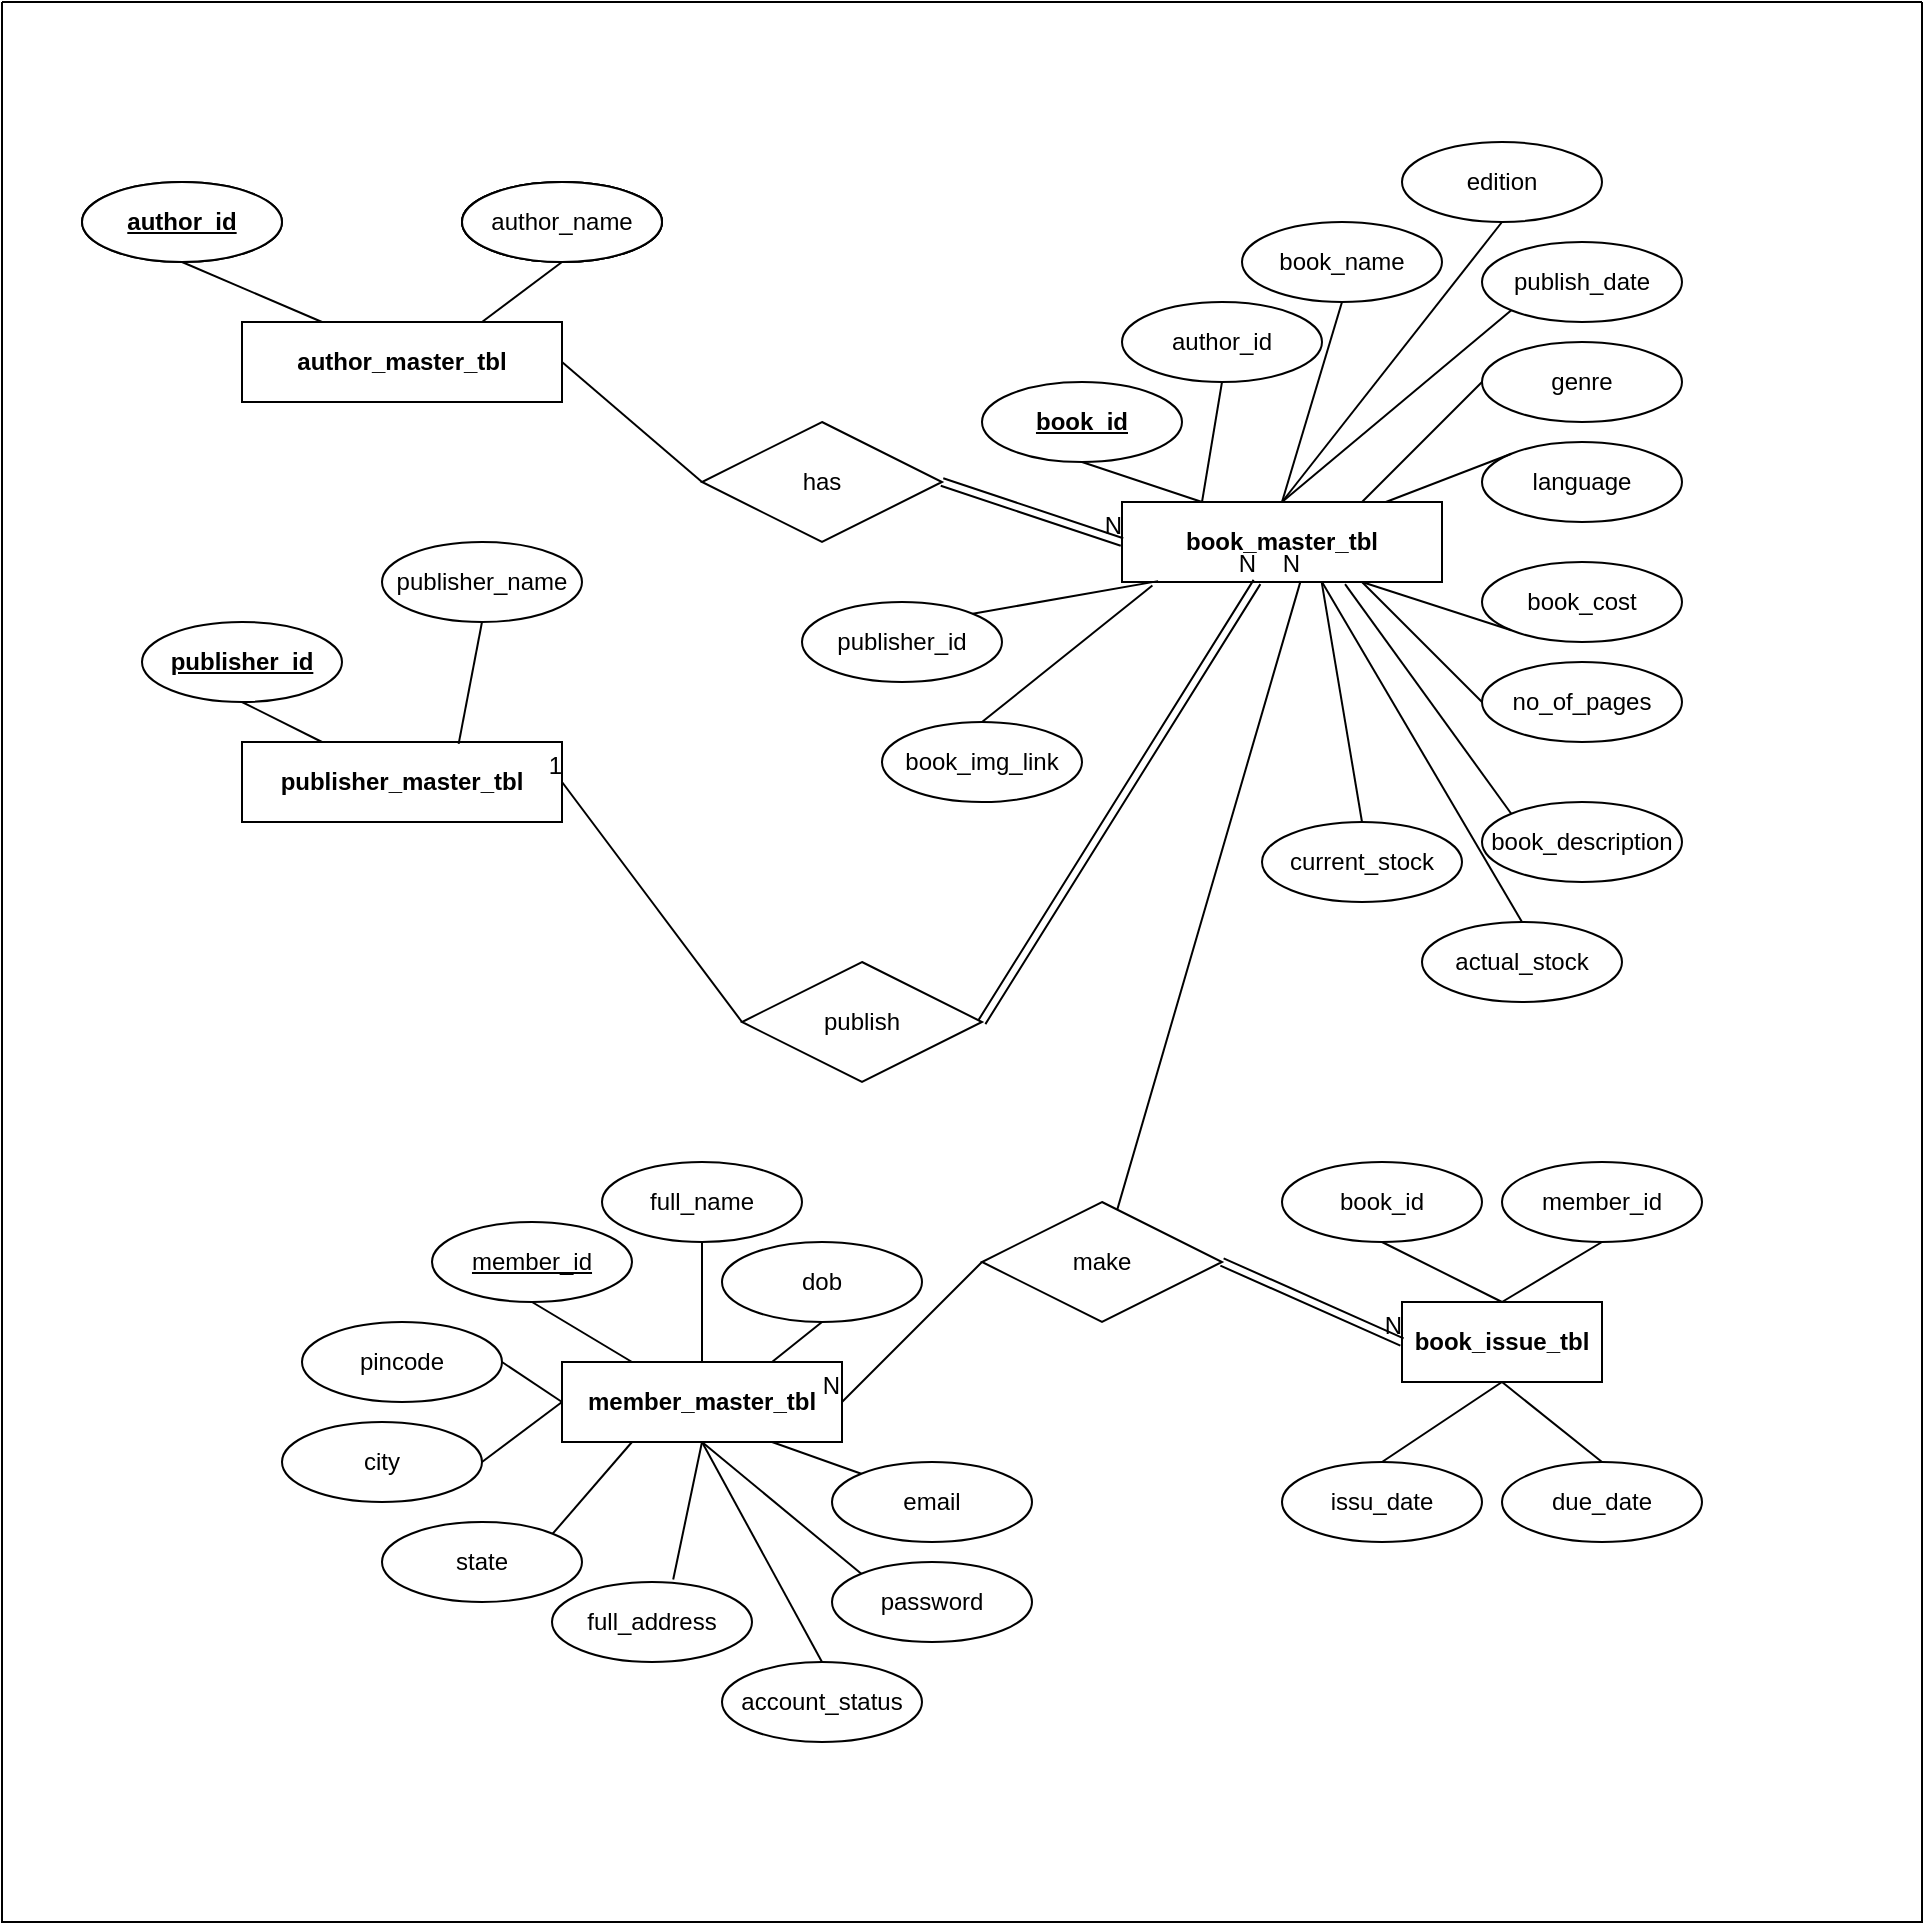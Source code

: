 <mxfile version="20.2.2" type="github">
  <diagram id="R2lEEEUBdFMjLlhIrx00" name="Page-1">
    <mxGraphModel dx="3693" dy="1500" grid="1" gridSize="10" guides="1" tooltips="1" connect="1" arrows="1" fold="1" page="1" pageScale="1" pageWidth="850" pageHeight="1100" math="0" shadow="0" extFonts="Permanent Marker^https://fonts.googleapis.com/css?family=Permanent+Marker">
      <root>
        <mxCell id="0" />
        <mxCell id="1" parent="0" />
        <mxCell id="B7UTvW_qkSByUbEo1cU8-1" value="&lt;span style=&quot;font-weight: 700;&quot;&gt;author_master_tbl&lt;/span&gt;" style="whiteSpace=wrap;html=1;align=center;" vertex="1" parent="1">
          <mxGeometry x="120" y="160" width="160" height="40" as="geometry" />
        </mxCell>
        <mxCell id="B7UTvW_qkSByUbEo1cU8-2" value="&lt;span style=&quot;font-weight: 700; text-align: left;&quot;&gt;author_id&lt;/span&gt;" style="ellipse;whiteSpace=wrap;html=1;align=center;fontStyle=4;" vertex="1" parent="1">
          <mxGeometry x="40" y="90" width="100" height="40" as="geometry" />
        </mxCell>
        <mxCell id="B7UTvW_qkSByUbEo1cU8-3" value="&lt;span style=&quot;text-align: left;&quot;&gt;author_name&lt;/span&gt;" style="ellipse;whiteSpace=wrap;html=1;align=center;" vertex="1" parent="1">
          <mxGeometry x="230" y="90" width="100" height="40" as="geometry" />
        </mxCell>
        <mxCell id="B7UTvW_qkSByUbEo1cU8-4" value="" style="endArrow=none;html=1;rounded=0;exitX=0.5;exitY=1;exitDx=0;exitDy=0;entryX=0.25;entryY=0;entryDx=0;entryDy=0;" edge="1" parent="1" source="B7UTvW_qkSByUbEo1cU8-2" target="B7UTvW_qkSByUbEo1cU8-1">
          <mxGeometry relative="1" as="geometry">
            <mxPoint x="30" y="290" as="sourcePoint" />
            <mxPoint x="190" y="290" as="targetPoint" />
          </mxGeometry>
        </mxCell>
        <mxCell id="B7UTvW_qkSByUbEo1cU8-6" value="has" style="shape=rhombus;perimeter=rhombusPerimeter;whiteSpace=wrap;html=1;align=center;" vertex="1" parent="1">
          <mxGeometry x="350" y="210" width="120" height="60" as="geometry" />
        </mxCell>
        <mxCell id="B7UTvW_qkSByUbEo1cU8-9" value="" style="endArrow=none;html=1;rounded=0;exitX=0.5;exitY=1;exitDx=0;exitDy=0;entryX=0.75;entryY=0;entryDx=0;entryDy=0;" edge="1" parent="1" source="B7UTvW_qkSByUbEo1cU8-3" target="B7UTvW_qkSByUbEo1cU8-1">
          <mxGeometry relative="1" as="geometry">
            <mxPoint x="100" y="140.0" as="sourcePoint" />
            <mxPoint x="170.0" y="170.0" as="targetPoint" />
          </mxGeometry>
        </mxCell>
        <mxCell id="B7UTvW_qkSByUbEo1cU8-12" value="" style="endArrow=none;html=1;rounded=0;entryX=1;entryY=0.5;entryDx=0;entryDy=0;exitX=0;exitY=0.5;exitDx=0;exitDy=0;" edge="1" parent="1" source="B7UTvW_qkSByUbEo1cU8-6" target="B7UTvW_qkSByUbEo1cU8-1">
          <mxGeometry relative="1" as="geometry">
            <mxPoint x="520" y="290" as="sourcePoint" />
            <mxPoint x="680" y="290" as="targetPoint" />
          </mxGeometry>
        </mxCell>
        <mxCell id="B7UTvW_qkSByUbEo1cU8-13" value="1" style="resizable=0;html=1;align=right;verticalAlign=bottom;" connectable="0" vertex="1" parent="B7UTvW_qkSByUbEo1cU8-12">
          <mxGeometry x="1" relative="1" as="geometry" />
        </mxCell>
        <mxCell id="B7UTvW_qkSByUbEo1cU8-14" value="&lt;span style=&quot;font-weight: 700;&quot;&gt;book_master_tbl&lt;/span&gt;" style="whiteSpace=wrap;html=1;align=center;" vertex="1" parent="1">
          <mxGeometry x="560" y="250" width="160" height="40" as="geometry" />
        </mxCell>
        <mxCell id="B7UTvW_qkSByUbEo1cU8-15" value="&lt;span style=&quot;font-weight: 700; text-align: left;&quot;&gt;book_id&lt;/span&gt;" style="ellipse;whiteSpace=wrap;html=1;align=center;fontStyle=4;" vertex="1" parent="1">
          <mxGeometry x="490" y="190" width="100" height="40" as="geometry" />
        </mxCell>
        <mxCell id="B7UTvW_qkSByUbEo1cU8-16" value="&lt;span style=&quot;text-align: left;&quot;&gt;author_id&lt;/span&gt;" style="ellipse;whiteSpace=wrap;html=1;align=center;" vertex="1" parent="1">
          <mxGeometry x="560" y="150" width="100" height="40" as="geometry" />
        </mxCell>
        <mxCell id="B7UTvW_qkSByUbEo1cU8-17" value="&lt;span style=&quot;text-align: left;&quot;&gt;genre&lt;/span&gt;" style="ellipse;whiteSpace=wrap;html=1;align=center;" vertex="1" parent="1">
          <mxGeometry x="740" y="170" width="100" height="40" as="geometry" />
        </mxCell>
        <mxCell id="B7UTvW_qkSByUbEo1cU8-18" value="&lt;span style=&quot;text-align: left;&quot;&gt;language&lt;/span&gt;" style="ellipse;whiteSpace=wrap;html=1;align=center;" vertex="1" parent="1">
          <mxGeometry x="740" y="220" width="100" height="40" as="geometry" />
        </mxCell>
        <mxCell id="B7UTvW_qkSByUbEo1cU8-19" value="&lt;span style=&quot;text-align: left;&quot;&gt;book_cost&lt;/span&gt;" style="ellipse;whiteSpace=wrap;html=1;align=center;" vertex="1" parent="1">
          <mxGeometry x="740" y="280" width="100" height="40" as="geometry" />
        </mxCell>
        <mxCell id="B7UTvW_qkSByUbEo1cU8-20" value="&lt;span style=&quot;text-align: left;&quot;&gt;no_of_pages&lt;/span&gt;" style="ellipse;whiteSpace=wrap;html=1;align=center;" vertex="1" parent="1">
          <mxGeometry x="740" y="330" width="100" height="40" as="geometry" />
        </mxCell>
        <mxCell id="B7UTvW_qkSByUbEo1cU8-21" value="&lt;span style=&quot;text-align: left;&quot;&gt;book_description&lt;/span&gt;" style="ellipse;whiteSpace=wrap;html=1;align=center;" vertex="1" parent="1">
          <mxGeometry x="740" y="400" width="100" height="40" as="geometry" />
        </mxCell>
        <mxCell id="B7UTvW_qkSByUbEo1cU8-22" value="&lt;span style=&quot;text-align: left;&quot;&gt;actual_stock&lt;/span&gt;" style="ellipse;whiteSpace=wrap;html=1;align=center;" vertex="1" parent="1">
          <mxGeometry x="710" y="460" width="100" height="40" as="geometry" />
        </mxCell>
        <mxCell id="B7UTvW_qkSByUbEo1cU8-23" value="&lt;span style=&quot;text-align: left;&quot;&gt;book_name&lt;/span&gt;" style="ellipse;whiteSpace=wrap;html=1;align=center;" vertex="1" parent="1">
          <mxGeometry x="620" y="110" width="100" height="40" as="geometry" />
        </mxCell>
        <mxCell id="B7UTvW_qkSByUbEo1cU8-24" value="&lt;span style=&quot;text-align: left;&quot;&gt;publish_date&lt;/span&gt;" style="ellipse;whiteSpace=wrap;html=1;align=center;" vertex="1" parent="1">
          <mxGeometry x="740" y="120" width="100" height="40" as="geometry" />
        </mxCell>
        <mxCell id="B7UTvW_qkSByUbEo1cU8-25" value="&lt;span style=&quot;text-align: left;&quot;&gt;current_stock&lt;/span&gt;" style="ellipse;whiteSpace=wrap;html=1;align=center;" vertex="1" parent="1">
          <mxGeometry x="630" y="410" width="100" height="40" as="geometry" />
        </mxCell>
        <mxCell id="B7UTvW_qkSByUbEo1cU8-26" value="&lt;span style=&quot;text-align: left;&quot;&gt;publisher_id&lt;/span&gt;" style="ellipse;whiteSpace=wrap;html=1;align=center;" vertex="1" parent="1">
          <mxGeometry x="400" y="300" width="100" height="40" as="geometry" />
        </mxCell>
        <mxCell id="B7UTvW_qkSByUbEo1cU8-27" value="&lt;span style=&quot;text-align: left;&quot;&gt;edition&lt;/span&gt;" style="ellipse;whiteSpace=wrap;html=1;align=center;" vertex="1" parent="1">
          <mxGeometry x="700" y="70" width="100" height="40" as="geometry" />
        </mxCell>
        <mxCell id="B7UTvW_qkSByUbEo1cU8-28" value="" style="endArrow=none;html=1;rounded=0;exitX=0.5;exitY=1;exitDx=0;exitDy=0;entryX=0.25;entryY=0;entryDx=0;entryDy=0;" edge="1" parent="1" source="B7UTvW_qkSByUbEo1cU8-15" target="B7UTvW_qkSByUbEo1cU8-14">
          <mxGeometry relative="1" as="geometry">
            <mxPoint x="410" y="300" as="sourcePoint" />
            <mxPoint x="560" y="280" as="targetPoint" />
          </mxGeometry>
        </mxCell>
        <mxCell id="B7UTvW_qkSByUbEo1cU8-29" value="" style="endArrow=none;html=1;rounded=0;exitX=0.5;exitY=1;exitDx=0;exitDy=0;entryX=0.5;entryY=0;entryDx=0;entryDy=0;" edge="1" parent="1" source="B7UTvW_qkSByUbEo1cU8-87" target="B7UTvW_qkSByUbEo1cU8-90">
          <mxGeometry relative="1" as="geometry">
            <mxPoint x="130" y="620" as="sourcePoint" />
            <mxPoint x="190" y="700" as="targetPoint" />
          </mxGeometry>
        </mxCell>
        <mxCell id="B7UTvW_qkSByUbEo1cU8-30" value="" style="endArrow=none;html=1;rounded=0;exitX=0;exitY=1;exitDx=0;exitDy=0;entryX=0.75;entryY=1;entryDx=0;entryDy=0;" edge="1" parent="1" source="B7UTvW_qkSByUbEo1cU8-19" target="B7UTvW_qkSByUbEo1cU8-14">
          <mxGeometry relative="1" as="geometry">
            <mxPoint x="380.0" y="400" as="sourcePoint" />
            <mxPoint x="440" y="480" as="targetPoint" />
          </mxGeometry>
        </mxCell>
        <mxCell id="B7UTvW_qkSByUbEo1cU8-31" value="" style="endArrow=none;html=1;rounded=0;exitX=0;exitY=0;exitDx=0;exitDy=0;" edge="1" parent="1" source="B7UTvW_qkSByUbEo1cU8-18" target="B7UTvW_qkSByUbEo1cU8-14">
          <mxGeometry relative="1" as="geometry">
            <mxPoint x="390.0" y="410" as="sourcePoint" />
            <mxPoint x="450" y="490" as="targetPoint" />
          </mxGeometry>
        </mxCell>
        <mxCell id="B7UTvW_qkSByUbEo1cU8-32" value="" style="endArrow=none;html=1;rounded=0;exitX=0;exitY=0.5;exitDx=0;exitDy=0;entryX=0.75;entryY=0;entryDx=0;entryDy=0;" edge="1" parent="1" source="B7UTvW_qkSByUbEo1cU8-17" target="B7UTvW_qkSByUbEo1cU8-14">
          <mxGeometry relative="1" as="geometry">
            <mxPoint x="400.0" y="420" as="sourcePoint" />
            <mxPoint x="460" y="500" as="targetPoint" />
          </mxGeometry>
        </mxCell>
        <mxCell id="B7UTvW_qkSByUbEo1cU8-33" value="" style="endArrow=none;html=1;rounded=0;exitX=0;exitY=1;exitDx=0;exitDy=0;" edge="1" parent="1" source="B7UTvW_qkSByUbEo1cU8-24">
          <mxGeometry relative="1" as="geometry">
            <mxPoint x="410.0" y="430" as="sourcePoint" />
            <mxPoint x="640" y="250" as="targetPoint" />
          </mxGeometry>
        </mxCell>
        <mxCell id="B7UTvW_qkSByUbEo1cU8-34" value="" style="endArrow=none;html=1;rounded=0;exitX=0.5;exitY=1;exitDx=0;exitDy=0;entryX=0.5;entryY=0;entryDx=0;entryDy=0;" edge="1" parent="1" source="B7UTvW_qkSByUbEo1cU8-27" target="B7UTvW_qkSByUbEo1cU8-14">
          <mxGeometry relative="1" as="geometry">
            <mxPoint x="420.0" y="440" as="sourcePoint" />
            <mxPoint x="480" y="520" as="targetPoint" />
          </mxGeometry>
        </mxCell>
        <mxCell id="B7UTvW_qkSByUbEo1cU8-35" value="" style="endArrow=none;html=1;rounded=0;exitX=0.5;exitY=1;exitDx=0;exitDy=0;entryX=0.5;entryY=0;entryDx=0;entryDy=0;" edge="1" parent="1" source="B7UTvW_qkSByUbEo1cU8-23" target="B7UTvW_qkSByUbEo1cU8-14">
          <mxGeometry relative="1" as="geometry">
            <mxPoint x="430.0" y="450" as="sourcePoint" />
            <mxPoint x="640" y="240" as="targetPoint" />
          </mxGeometry>
        </mxCell>
        <mxCell id="B7UTvW_qkSByUbEo1cU8-36" value="" style="endArrow=none;html=1;rounded=0;exitX=0.5;exitY=1;exitDx=0;exitDy=0;entryX=0.25;entryY=0;entryDx=0;entryDy=0;" edge="1" parent="1" source="B7UTvW_qkSByUbEo1cU8-16" target="B7UTvW_qkSByUbEo1cU8-14">
          <mxGeometry relative="1" as="geometry">
            <mxPoint x="440.0" y="460" as="sourcePoint" />
            <mxPoint x="500" y="540" as="targetPoint" />
          </mxGeometry>
        </mxCell>
        <mxCell id="B7UTvW_qkSByUbEo1cU8-38" value="" style="endArrow=none;html=1;rounded=0;exitX=1;exitY=0;exitDx=0;exitDy=0;entryX=0.113;entryY=0.989;entryDx=0;entryDy=0;entryPerimeter=0;" edge="1" parent="1" source="B7UTvW_qkSByUbEo1cU8-26" target="B7UTvW_qkSByUbEo1cU8-14">
          <mxGeometry relative="1" as="geometry">
            <mxPoint x="380.0" y="400" as="sourcePoint" />
            <mxPoint x="440" y="480" as="targetPoint" />
          </mxGeometry>
        </mxCell>
        <mxCell id="B7UTvW_qkSByUbEo1cU8-39" value="" style="endArrow=none;html=1;rounded=0;exitX=0.5;exitY=0;exitDx=0;exitDy=0;entryX=0.624;entryY=1.001;entryDx=0;entryDy=0;entryPerimeter=0;" edge="1" parent="1" source="B7UTvW_qkSByUbEo1cU8-25" target="B7UTvW_qkSByUbEo1cU8-14">
          <mxGeometry relative="1" as="geometry">
            <mxPoint x="390.0" y="410" as="sourcePoint" />
            <mxPoint x="450" y="490" as="targetPoint" />
          </mxGeometry>
        </mxCell>
        <mxCell id="B7UTvW_qkSByUbEo1cU8-40" value="" style="endArrow=none;html=1;rounded=0;exitX=0.5;exitY=0;exitDx=0;exitDy=0;entryX=0.625;entryY=1;entryDx=0;entryDy=0;entryPerimeter=0;" edge="1" parent="1" source="B7UTvW_qkSByUbEo1cU8-22" target="B7UTvW_qkSByUbEo1cU8-14">
          <mxGeometry relative="1" as="geometry">
            <mxPoint x="400.0" y="420" as="sourcePoint" />
            <mxPoint x="460" y="500" as="targetPoint" />
          </mxGeometry>
        </mxCell>
        <mxCell id="B7UTvW_qkSByUbEo1cU8-41" value="" style="endArrow=none;html=1;rounded=0;exitX=0;exitY=0;exitDx=0;exitDy=0;entryX=0.697;entryY=1.026;entryDx=0;entryDy=0;entryPerimeter=0;" edge="1" parent="1" source="B7UTvW_qkSByUbEo1cU8-21" target="B7UTvW_qkSByUbEo1cU8-14">
          <mxGeometry relative="1" as="geometry">
            <mxPoint x="410.0" y="430" as="sourcePoint" />
            <mxPoint x="470" y="510" as="targetPoint" />
          </mxGeometry>
        </mxCell>
        <mxCell id="B7UTvW_qkSByUbEo1cU8-42" value="" style="endArrow=none;html=1;rounded=0;exitX=0;exitY=0.5;exitDx=0;exitDy=0;entryX=0.75;entryY=1;entryDx=0;entryDy=0;" edge="1" parent="1" source="B7UTvW_qkSByUbEo1cU8-20" target="B7UTvW_qkSByUbEo1cU8-14">
          <mxGeometry relative="1" as="geometry">
            <mxPoint x="420.0" y="440" as="sourcePoint" />
            <mxPoint x="480" y="520" as="targetPoint" />
          </mxGeometry>
        </mxCell>
        <mxCell id="B7UTvW_qkSByUbEo1cU8-43" value="&lt;span style=&quot;text-align: left;&quot;&gt;book_img_link&lt;/span&gt;" style="ellipse;whiteSpace=wrap;html=1;align=center;" vertex="1" parent="1">
          <mxGeometry x="440" y="360" width="100" height="40" as="geometry" />
        </mxCell>
        <mxCell id="B7UTvW_qkSByUbEo1cU8-44" value="" style="endArrow=none;html=1;rounded=0;exitX=0.5;exitY=0;exitDx=0;exitDy=0;entryX=0.095;entryY=1.044;entryDx=0;entryDy=0;entryPerimeter=0;" edge="1" parent="1" source="B7UTvW_qkSByUbEo1cU8-43" target="B7UTvW_qkSByUbEo1cU8-14">
          <mxGeometry relative="1" as="geometry">
            <mxPoint x="310" y="460" as="sourcePoint" />
            <mxPoint x="370" y="540" as="targetPoint" />
          </mxGeometry>
        </mxCell>
        <mxCell id="B7UTvW_qkSByUbEo1cU8-45" value="" style="shape=link;html=1;rounded=0;exitX=1;exitY=0.5;exitDx=0;exitDy=0;entryX=0;entryY=0.5;entryDx=0;entryDy=0;" edge="1" parent="1" source="B7UTvW_qkSByUbEo1cU8-6" target="B7UTvW_qkSByUbEo1cU8-14">
          <mxGeometry relative="1" as="geometry">
            <mxPoint x="480" y="280" as="sourcePoint" />
            <mxPoint x="640" y="280" as="targetPoint" />
          </mxGeometry>
        </mxCell>
        <mxCell id="B7UTvW_qkSByUbEo1cU8-46" value="N" style="resizable=0;html=1;align=right;verticalAlign=bottom;" connectable="0" vertex="1" parent="B7UTvW_qkSByUbEo1cU8-45">
          <mxGeometry x="1" relative="1" as="geometry" />
        </mxCell>
        <mxCell id="B7UTvW_qkSByUbEo1cU8-47" value="&lt;span style=&quot;text-align: left;&quot;&gt;author_name&lt;/span&gt;" style="ellipse;whiteSpace=wrap;html=1;align=center;" vertex="1" parent="1">
          <mxGeometry x="230" y="90" width="100" height="40" as="geometry" />
        </mxCell>
        <mxCell id="B7UTvW_qkSByUbEo1cU8-48" value="&lt;span style=&quot;font-weight: 700;&quot;&gt;author_master_tbl&lt;/span&gt;" style="whiteSpace=wrap;html=1;align=center;" vertex="1" parent="1">
          <mxGeometry x="120" y="160" width="160" height="40" as="geometry" />
        </mxCell>
        <mxCell id="B7UTvW_qkSByUbEo1cU8-49" value="&lt;span style=&quot;text-align: left;&quot;&gt;author_name&lt;/span&gt;" style="ellipse;whiteSpace=wrap;html=1;align=center;" vertex="1" parent="1">
          <mxGeometry x="230" y="90" width="100" height="40" as="geometry" />
        </mxCell>
        <mxCell id="B7UTvW_qkSByUbEo1cU8-50" value="&lt;span style=&quot;font-weight: 700;&quot;&gt;author_master_tbl&lt;/span&gt;" style="whiteSpace=wrap;html=1;align=center;" vertex="1" parent="1">
          <mxGeometry x="120" y="160" width="160" height="40" as="geometry" />
        </mxCell>
        <mxCell id="B7UTvW_qkSByUbEo1cU8-51" value="&lt;span style=&quot;font-weight: 700; text-align: left;&quot;&gt;author_id&lt;/span&gt;" style="ellipse;whiteSpace=wrap;html=1;align=center;fontStyle=4;" vertex="1" parent="1">
          <mxGeometry x="40" y="90" width="100" height="40" as="geometry" />
        </mxCell>
        <mxCell id="B7UTvW_qkSByUbEo1cU8-52" value="&lt;span style=&quot;text-align: left;&quot;&gt;publisher_name&lt;/span&gt;" style="ellipse;whiteSpace=wrap;html=1;align=center;" vertex="1" parent="1">
          <mxGeometry x="190" y="270" width="100" height="40" as="geometry" />
        </mxCell>
        <mxCell id="B7UTvW_qkSByUbEo1cU8-53" value="&lt;span style=&quot;font-weight: 700;&quot;&gt;publisher_master_tbl&lt;/span&gt;" style="whiteSpace=wrap;html=1;align=center;" vertex="1" parent="1">
          <mxGeometry x="120" y="370" width="160" height="40" as="geometry" />
        </mxCell>
        <mxCell id="B7UTvW_qkSByUbEo1cU8-54" value="&lt;span style=&quot;font-weight: 700; text-align: left;&quot;&gt;publisher_id&lt;/span&gt;" style="ellipse;whiteSpace=wrap;html=1;align=center;fontStyle=4;" vertex="1" parent="1">
          <mxGeometry x="70" y="310" width="100" height="40" as="geometry" />
        </mxCell>
        <mxCell id="B7UTvW_qkSByUbEo1cU8-55" value="" style="endArrow=none;html=1;rounded=0;entryX=0.677;entryY=0.023;entryDx=0;entryDy=0;entryPerimeter=0;exitX=0.5;exitY=1;exitDx=0;exitDy=0;" edge="1" parent="1" source="B7UTvW_qkSByUbEo1cU8-52" target="B7UTvW_qkSByUbEo1cU8-53">
          <mxGeometry relative="1" as="geometry">
            <mxPoint x="270" y="400" as="sourcePoint" />
            <mxPoint x="230" y="430.0" as="targetPoint" />
          </mxGeometry>
        </mxCell>
        <mxCell id="B7UTvW_qkSByUbEo1cU8-57" value="" style="endArrow=none;html=1;rounded=0;exitX=0.5;exitY=1;exitDx=0;exitDy=0;entryX=0.5;entryY=0;entryDx=0;entryDy=0;" edge="1" parent="1" source="B7UTvW_qkSByUbEo1cU8-67" target="B7UTvW_qkSByUbEo1cU8-65">
          <mxGeometry relative="1" as="geometry">
            <mxPoint x="140" y="630" as="sourcePoint" />
            <mxPoint x="200" y="710" as="targetPoint" />
          </mxGeometry>
        </mxCell>
        <mxCell id="B7UTvW_qkSByUbEo1cU8-58" value="" style="endArrow=none;html=1;rounded=0;exitX=0.5;exitY=1;exitDx=0;exitDy=0;entryX=0.25;entryY=0;entryDx=0;entryDy=0;" edge="1" parent="1" source="B7UTvW_qkSByUbEo1cU8-66" target="B7UTvW_qkSByUbEo1cU8-65">
          <mxGeometry relative="1" as="geometry">
            <mxPoint x="150" y="640" as="sourcePoint" />
            <mxPoint x="210" y="720" as="targetPoint" />
          </mxGeometry>
        </mxCell>
        <mxCell id="B7UTvW_qkSByUbEo1cU8-59" value="" style="endArrow=none;html=1;rounded=0;exitX=0.5;exitY=1;exitDx=0;exitDy=0;entryX=0.25;entryY=0;entryDx=0;entryDy=0;" edge="1" parent="1" source="B7UTvW_qkSByUbEo1cU8-54" target="B7UTvW_qkSByUbEo1cU8-53">
          <mxGeometry relative="1" as="geometry">
            <mxPoint x="160" y="650" as="sourcePoint" />
            <mxPoint x="220" y="730" as="targetPoint" />
          </mxGeometry>
        </mxCell>
        <mxCell id="B7UTvW_qkSByUbEo1cU8-60" value="publish" style="shape=rhombus;perimeter=rhombusPerimeter;whiteSpace=wrap;html=1;align=center;" vertex="1" parent="1">
          <mxGeometry x="370" y="480" width="120" height="60" as="geometry" />
        </mxCell>
        <mxCell id="B7UTvW_qkSByUbEo1cU8-61" value="" style="endArrow=none;html=1;rounded=0;entryX=1;entryY=0.5;entryDx=0;entryDy=0;exitX=0;exitY=0.5;exitDx=0;exitDy=0;" edge="1" parent="1" source="B7UTvW_qkSByUbEo1cU8-60" target="B7UTvW_qkSByUbEo1cU8-53">
          <mxGeometry relative="1" as="geometry">
            <mxPoint x="360" y="250" as="sourcePoint" />
            <mxPoint x="290" y="190.0" as="targetPoint" />
          </mxGeometry>
        </mxCell>
        <mxCell id="B7UTvW_qkSByUbEo1cU8-62" value="1" style="resizable=0;html=1;align=right;verticalAlign=bottom;" connectable="0" vertex="1" parent="B7UTvW_qkSByUbEo1cU8-61">
          <mxGeometry x="1" relative="1" as="geometry" />
        </mxCell>
        <mxCell id="B7UTvW_qkSByUbEo1cU8-63" value="" style="shape=link;html=1;rounded=0;exitX=1;exitY=0.5;exitDx=0;exitDy=0;" edge="1" parent="1" source="B7UTvW_qkSByUbEo1cU8-60" target="B7UTvW_qkSByUbEo1cU8-14">
          <mxGeometry relative="1" as="geometry">
            <mxPoint x="480" y="250" as="sourcePoint" />
            <mxPoint x="570.0" y="280" as="targetPoint" />
          </mxGeometry>
        </mxCell>
        <mxCell id="B7UTvW_qkSByUbEo1cU8-64" value="N" style="resizable=0;html=1;align=right;verticalAlign=bottom;" connectable="0" vertex="1" parent="B7UTvW_qkSByUbEo1cU8-63">
          <mxGeometry x="1" relative="1" as="geometry" />
        </mxCell>
        <mxCell id="B7UTvW_qkSByUbEo1cU8-65" value="&lt;span style=&quot;font-weight: 700;&quot;&gt;member_master_tbl&lt;/span&gt;" style="whiteSpace=wrap;html=1;align=center;" vertex="1" parent="1">
          <mxGeometry x="280" y="680" width="140" height="40" as="geometry" />
        </mxCell>
        <mxCell id="B7UTvW_qkSByUbEo1cU8-66" value="member_id" style="ellipse;whiteSpace=wrap;html=1;align=center;fontStyle=4;" vertex="1" parent="1">
          <mxGeometry x="215" y="610" width="100" height="40" as="geometry" />
        </mxCell>
        <mxCell id="B7UTvW_qkSByUbEo1cU8-67" value="&lt;span style=&quot;text-align: left;&quot;&gt;full_name&lt;/span&gt;" style="ellipse;whiteSpace=wrap;html=1;align=center;" vertex="1" parent="1">
          <mxGeometry x="300" y="580" width="100" height="40" as="geometry" />
        </mxCell>
        <mxCell id="B7UTvW_qkSByUbEo1cU8-68" value="&lt;span style=&quot;text-align: left;&quot;&gt;pincode&lt;/span&gt;" style="ellipse;whiteSpace=wrap;html=1;align=center;" vertex="1" parent="1">
          <mxGeometry x="150" y="660" width="100" height="40" as="geometry" />
        </mxCell>
        <mxCell id="B7UTvW_qkSByUbEo1cU8-69" value="&lt;span style=&quot;text-align: left;&quot;&gt;city&lt;/span&gt;" style="ellipse;whiteSpace=wrap;html=1;align=center;" vertex="1" parent="1">
          <mxGeometry x="140" y="710" width="100" height="40" as="geometry" />
        </mxCell>
        <mxCell id="B7UTvW_qkSByUbEo1cU8-70" value="&lt;span style=&quot;text-align: left;&quot;&gt;state&lt;/span&gt;" style="ellipse;whiteSpace=wrap;html=1;align=center;" vertex="1" parent="1">
          <mxGeometry x="190" y="760" width="100" height="40" as="geometry" />
        </mxCell>
        <mxCell id="B7UTvW_qkSByUbEo1cU8-71" value="&lt;span style=&quot;text-align: left;&quot;&gt;account_status&lt;/span&gt;" style="ellipse;whiteSpace=wrap;html=1;align=center;" vertex="1" parent="1">
          <mxGeometry x="360" y="830" width="100" height="40" as="geometry" />
        </mxCell>
        <mxCell id="B7UTvW_qkSByUbEo1cU8-73" value="&lt;span style=&quot;text-align: left;&quot;&gt;dob&lt;/span&gt;" style="ellipse;whiteSpace=wrap;html=1;align=center;" vertex="1" parent="1">
          <mxGeometry x="360" y="620" width="100" height="40" as="geometry" />
        </mxCell>
        <mxCell id="B7UTvW_qkSByUbEo1cU8-74" value="&lt;div style=&quot;text-align: left;&quot;&gt;&lt;span style=&quot;background-color: initial;&quot;&gt;full_address&lt;/span&gt;&lt;/div&gt;" style="ellipse;whiteSpace=wrap;html=1;align=center;" vertex="1" parent="1">
          <mxGeometry x="275" y="790" width="100" height="40" as="geometry" />
        </mxCell>
        <mxCell id="B7UTvW_qkSByUbEo1cU8-75" value="&lt;div style=&quot;text-align: left;&quot;&gt;&lt;span style=&quot;background-color: initial;&quot;&gt;password&lt;/span&gt;&lt;/div&gt;" style="ellipse;whiteSpace=wrap;html=1;align=center;" vertex="1" parent="1">
          <mxGeometry x="415" y="780" width="100" height="40" as="geometry" />
        </mxCell>
        <mxCell id="B7UTvW_qkSByUbEo1cU8-76" value="&lt;span style=&quot;text-align: left;&quot;&gt;email&lt;/span&gt;" style="ellipse;whiteSpace=wrap;html=1;align=center;" vertex="1" parent="1">
          <mxGeometry x="415" y="730" width="100" height="40" as="geometry" />
        </mxCell>
        <mxCell id="B7UTvW_qkSByUbEo1cU8-77" value="" style="endArrow=none;html=1;rounded=0;exitX=0.5;exitY=1;exitDx=0;exitDy=0;entryX=0.5;entryY=0;entryDx=0;entryDy=0;" edge="1" parent="1" source="B7UTvW_qkSByUbEo1cU8-65" target="B7UTvW_qkSByUbEo1cU8-71">
          <mxGeometry relative="1" as="geometry">
            <mxPoint x="140" y="630" as="sourcePoint" />
            <mxPoint x="200" y="710.0" as="targetPoint" />
          </mxGeometry>
        </mxCell>
        <mxCell id="B7UTvW_qkSByUbEo1cU8-78" value="" style="endArrow=none;html=1;rounded=0;exitX=0.5;exitY=1;exitDx=0;exitDy=0;entryX=0.606;entryY=-0.031;entryDx=0;entryDy=0;entryPerimeter=0;" edge="1" parent="1" source="B7UTvW_qkSByUbEo1cU8-65" target="B7UTvW_qkSByUbEo1cU8-74">
          <mxGeometry relative="1" as="geometry">
            <mxPoint x="150" y="640" as="sourcePoint" />
            <mxPoint x="210" y="720.0" as="targetPoint" />
          </mxGeometry>
        </mxCell>
        <mxCell id="B7UTvW_qkSByUbEo1cU8-79" value="" style="endArrow=none;html=1;rounded=0;exitX=0.25;exitY=1;exitDx=0;exitDy=0;entryX=1;entryY=0;entryDx=0;entryDy=0;" edge="1" parent="1" source="B7UTvW_qkSByUbEo1cU8-65" target="B7UTvW_qkSByUbEo1cU8-70">
          <mxGeometry relative="1" as="geometry">
            <mxPoint x="160" y="650" as="sourcePoint" />
            <mxPoint x="220" y="730.0" as="targetPoint" />
          </mxGeometry>
        </mxCell>
        <mxCell id="B7UTvW_qkSByUbEo1cU8-80" value="" style="endArrow=none;html=1;rounded=0;exitX=0;exitY=0.5;exitDx=0;exitDy=0;entryX=1;entryY=0.5;entryDx=0;entryDy=0;" edge="1" parent="1" source="B7UTvW_qkSByUbEo1cU8-65" target="B7UTvW_qkSByUbEo1cU8-69">
          <mxGeometry relative="1" as="geometry">
            <mxPoint x="170" y="660" as="sourcePoint" />
            <mxPoint x="230" y="740.0" as="targetPoint" />
          </mxGeometry>
        </mxCell>
        <mxCell id="B7UTvW_qkSByUbEo1cU8-81" value="" style="endArrow=none;html=1;rounded=0;exitX=1;exitY=0.5;exitDx=0;exitDy=0;entryX=0;entryY=0.5;entryDx=0;entryDy=0;" edge="1" parent="1" source="B7UTvW_qkSByUbEo1cU8-68" target="B7UTvW_qkSByUbEo1cU8-65">
          <mxGeometry relative="1" as="geometry">
            <mxPoint x="180" y="670" as="sourcePoint" />
            <mxPoint x="240" y="750.0" as="targetPoint" />
          </mxGeometry>
        </mxCell>
        <mxCell id="B7UTvW_qkSByUbEo1cU8-82" value="" style="endArrow=none;html=1;rounded=0;exitX=0.5;exitY=1;exitDx=0;exitDy=0;entryX=0.75;entryY=0;entryDx=0;entryDy=0;" edge="1" parent="1" source="B7UTvW_qkSByUbEo1cU8-73" target="B7UTvW_qkSByUbEo1cU8-65">
          <mxGeometry relative="1" as="geometry">
            <mxPoint x="190" y="680" as="sourcePoint" />
            <mxPoint x="250" y="760.0" as="targetPoint" />
          </mxGeometry>
        </mxCell>
        <mxCell id="B7UTvW_qkSByUbEo1cU8-83" value="" style="endArrow=none;html=1;rounded=0;exitX=0.5;exitY=1;exitDx=0;exitDy=0;entryX=0.5;entryY=0;entryDx=0;entryDy=0;" edge="1" parent="1" source="B7UTvW_qkSByUbEo1cU8-92" target="B7UTvW_qkSByUbEo1cU8-87">
          <mxGeometry relative="1" as="geometry">
            <mxPoint x="140" y="630" as="sourcePoint" />
            <mxPoint x="200" y="710.0" as="targetPoint" />
          </mxGeometry>
        </mxCell>
        <mxCell id="B7UTvW_qkSByUbEo1cU8-84" value="" style="endArrow=none;html=1;rounded=0;entryX=0.5;entryY=1;entryDx=0;entryDy=0;exitX=0.5;exitY=0;exitDx=0;exitDy=0;" edge="1" parent="1" source="B7UTvW_qkSByUbEo1cU8-87" target="B7UTvW_qkSByUbEo1cU8-93">
          <mxGeometry relative="1" as="geometry">
            <mxPoint x="150" y="640" as="sourcePoint" />
            <mxPoint x="210" y="720.0" as="targetPoint" />
          </mxGeometry>
        </mxCell>
        <mxCell id="B7UTvW_qkSByUbEo1cU8-85" value="" style="endArrow=none;html=1;rounded=0;exitX=0.75;exitY=1;exitDx=0;exitDy=0;entryX=0;entryY=0;entryDx=0;entryDy=0;" edge="1" parent="1" source="B7UTvW_qkSByUbEo1cU8-65" target="B7UTvW_qkSByUbEo1cU8-76">
          <mxGeometry relative="1" as="geometry">
            <mxPoint x="160" y="650" as="sourcePoint" />
            <mxPoint x="220" y="730.0" as="targetPoint" />
          </mxGeometry>
        </mxCell>
        <mxCell id="B7UTvW_qkSByUbEo1cU8-86" value="" style="endArrow=none;html=1;rounded=0;entryX=0;entryY=0;entryDx=0;entryDy=0;exitX=0.5;exitY=1;exitDx=0;exitDy=0;" edge="1" parent="1" source="B7UTvW_qkSByUbEo1cU8-65" target="B7UTvW_qkSByUbEo1cU8-75">
          <mxGeometry relative="1" as="geometry">
            <mxPoint x="430" y="720" as="sourcePoint" />
            <mxPoint x="230" y="740.0" as="targetPoint" />
          </mxGeometry>
        </mxCell>
        <mxCell id="B7UTvW_qkSByUbEo1cU8-87" value="&lt;span style=&quot;font-weight: 700;&quot;&gt;book_issue_tbl&lt;/span&gt;" style="whiteSpace=wrap;html=1;align=center;" vertex="1" parent="1">
          <mxGeometry x="700" y="650" width="100" height="40" as="geometry" />
        </mxCell>
        <mxCell id="B7UTvW_qkSByUbEo1cU8-88" value="&lt;span style=&quot;text-align: left;&quot;&gt;due_date&lt;/span&gt;" style="ellipse;whiteSpace=wrap;html=1;align=center;" vertex="1" parent="1">
          <mxGeometry x="750" y="730" width="100" height="40" as="geometry" />
        </mxCell>
        <mxCell id="B7UTvW_qkSByUbEo1cU8-90" value="&lt;span style=&quot;text-align: left;&quot;&gt;issu_date&lt;/span&gt;" style="ellipse;whiteSpace=wrap;html=1;align=center;" vertex="1" parent="1">
          <mxGeometry x="640" y="730" width="100" height="40" as="geometry" />
        </mxCell>
        <mxCell id="B7UTvW_qkSByUbEo1cU8-92" value="&lt;span style=&quot;text-align: left;&quot;&gt;book_id&lt;/span&gt;" style="ellipse;whiteSpace=wrap;html=1;align=center;" vertex="1" parent="1">
          <mxGeometry x="640" y="580" width="100" height="40" as="geometry" />
        </mxCell>
        <mxCell id="B7UTvW_qkSByUbEo1cU8-93" value="&lt;span style=&quot;text-align: left;&quot;&gt;member_id&lt;/span&gt;" style="ellipse;whiteSpace=wrap;html=1;align=center;" vertex="1" parent="1">
          <mxGeometry x="750" y="580" width="100" height="40" as="geometry" />
        </mxCell>
        <mxCell id="B7UTvW_qkSByUbEo1cU8-94" value="" style="endArrow=none;html=1;rounded=0;exitX=0.5;exitY=0;exitDx=0;exitDy=0;entryX=0.5;entryY=1;entryDx=0;entryDy=0;" edge="1" parent="1" source="B7UTvW_qkSByUbEo1cU8-88" target="B7UTvW_qkSByUbEo1cU8-87">
          <mxGeometry relative="1" as="geometry">
            <mxPoint x="140" y="630" as="sourcePoint" />
            <mxPoint x="200" y="710" as="targetPoint" />
          </mxGeometry>
        </mxCell>
        <mxCell id="B7UTvW_qkSByUbEo1cU8-95" value="make" style="shape=rhombus;perimeter=rhombusPerimeter;whiteSpace=wrap;html=1;align=center;" vertex="1" parent="1">
          <mxGeometry x="490" y="600" width="120" height="60" as="geometry" />
        </mxCell>
        <mxCell id="B7UTvW_qkSByUbEo1cU8-99" value="" style="endArrow=none;html=1;rounded=0;entryX=0.558;entryY=0.989;entryDx=0;entryDy=0;entryPerimeter=0;" edge="1" parent="1" source="B7UTvW_qkSByUbEo1cU8-95" target="B7UTvW_qkSByUbEo1cU8-14">
          <mxGeometry relative="1" as="geometry">
            <mxPoint x="580" y="530" as="sourcePoint" />
            <mxPoint x="560" y="560" as="targetPoint" />
          </mxGeometry>
        </mxCell>
        <mxCell id="B7UTvW_qkSByUbEo1cU8-100" value="N" style="resizable=0;html=1;align=right;verticalAlign=bottom;" connectable="0" vertex="1" parent="B7UTvW_qkSByUbEo1cU8-99">
          <mxGeometry x="1" relative="1" as="geometry" />
        </mxCell>
        <mxCell id="B7UTvW_qkSByUbEo1cU8-101" value="" style="shape=link;html=1;rounded=0;entryX=0;entryY=0.5;entryDx=0;entryDy=0;exitX=1;exitY=0.5;exitDx=0;exitDy=0;" edge="1" parent="1" source="B7UTvW_qkSByUbEo1cU8-95" target="B7UTvW_qkSByUbEo1cU8-87">
          <mxGeometry relative="1" as="geometry">
            <mxPoint x="570" y="570" as="sourcePoint" />
            <mxPoint x="730" y="570" as="targetPoint" />
          </mxGeometry>
        </mxCell>
        <mxCell id="B7UTvW_qkSByUbEo1cU8-102" value="N" style="resizable=0;html=1;align=right;verticalAlign=bottom;" connectable="0" vertex="1" parent="B7UTvW_qkSByUbEo1cU8-101">
          <mxGeometry x="1" relative="1" as="geometry" />
        </mxCell>
        <mxCell id="B7UTvW_qkSByUbEo1cU8-103" value="" style="endArrow=none;html=1;rounded=0;exitX=0;exitY=0.5;exitDx=0;exitDy=0;entryX=1;entryY=0.5;entryDx=0;entryDy=0;" edge="1" parent="1" source="B7UTvW_qkSByUbEo1cU8-95" target="B7UTvW_qkSByUbEo1cU8-65">
          <mxGeometry relative="1" as="geometry">
            <mxPoint x="570" y="570" as="sourcePoint" />
            <mxPoint x="730" y="570" as="targetPoint" />
          </mxGeometry>
        </mxCell>
        <mxCell id="B7UTvW_qkSByUbEo1cU8-104" value="N" style="resizable=0;html=1;align=right;verticalAlign=bottom;" connectable="0" vertex="1" parent="B7UTvW_qkSByUbEo1cU8-103">
          <mxGeometry x="1" relative="1" as="geometry" />
        </mxCell>
        <mxCell id="B7UTvW_qkSByUbEo1cU8-105" value="" style="swimlane;startSize=0;" vertex="1" parent="1">
          <mxGeometry width="960" height="960" as="geometry" />
        </mxCell>
      </root>
    </mxGraphModel>
  </diagram>
</mxfile>

